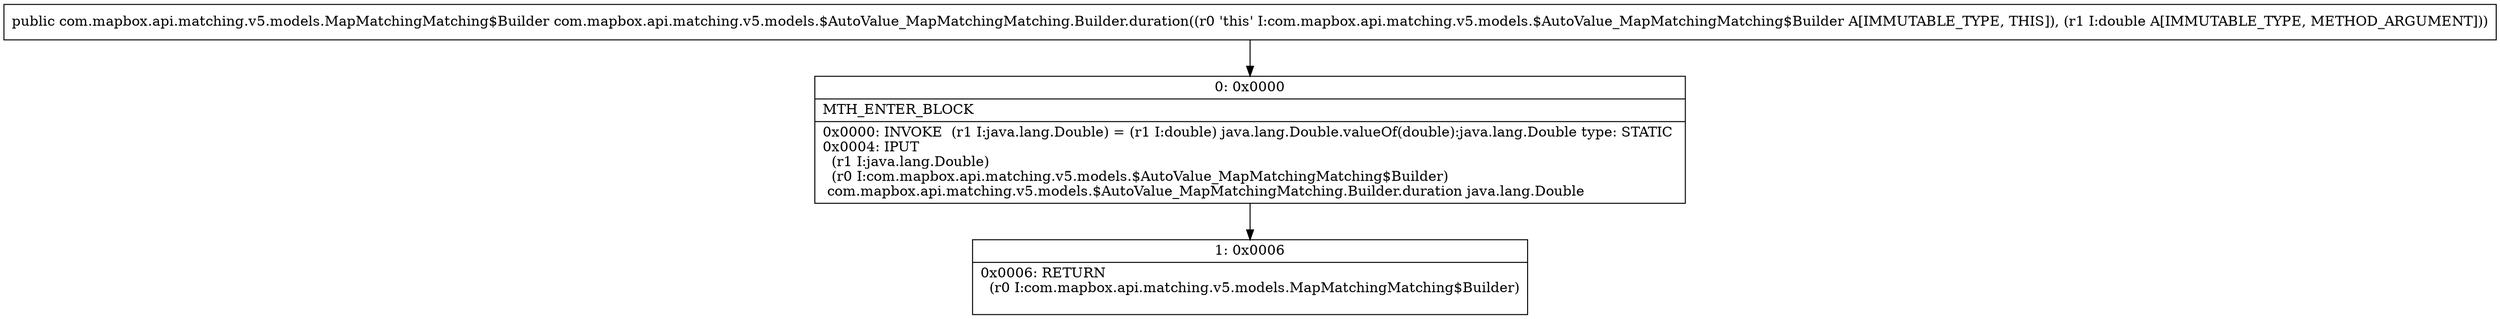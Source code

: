 digraph "CFG forcom.mapbox.api.matching.v5.models.$AutoValue_MapMatchingMatching.Builder.duration(D)Lcom\/mapbox\/api\/matching\/v5\/models\/MapMatchingMatching$Builder;" {
Node_0 [shape=record,label="{0\:\ 0x0000|MTH_ENTER_BLOCK\l|0x0000: INVOKE  (r1 I:java.lang.Double) = (r1 I:double) java.lang.Double.valueOf(double):java.lang.Double type: STATIC \l0x0004: IPUT  \l  (r1 I:java.lang.Double)\l  (r0 I:com.mapbox.api.matching.v5.models.$AutoValue_MapMatchingMatching$Builder)\l com.mapbox.api.matching.v5.models.$AutoValue_MapMatchingMatching.Builder.duration java.lang.Double \l}"];
Node_1 [shape=record,label="{1\:\ 0x0006|0x0006: RETURN  \l  (r0 I:com.mapbox.api.matching.v5.models.MapMatchingMatching$Builder)\l \l}"];
MethodNode[shape=record,label="{public com.mapbox.api.matching.v5.models.MapMatchingMatching$Builder com.mapbox.api.matching.v5.models.$AutoValue_MapMatchingMatching.Builder.duration((r0 'this' I:com.mapbox.api.matching.v5.models.$AutoValue_MapMatchingMatching$Builder A[IMMUTABLE_TYPE, THIS]), (r1 I:double A[IMMUTABLE_TYPE, METHOD_ARGUMENT])) }"];
MethodNode -> Node_0;
Node_0 -> Node_1;
}

